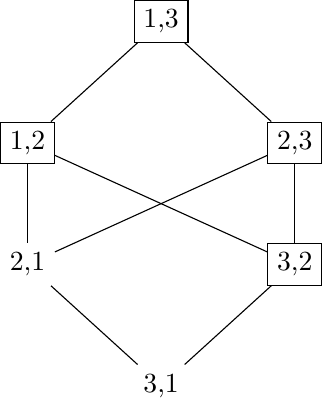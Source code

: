 \documentclass[tikz]{standalone}
\usetikzlibrary{positioning}
\begin{document}
\begin{tikzpicture}
    \node[draw] (13) at (0,0) {1,3};
    \node[draw] (12) [below left=of 13] {1,2};
    \node[draw] (23) [below right=of 13] {2,3};
    \node (21) [below=of 12] {2,1};
    \node[draw] (32) [below=of 23] {3,2};
    \node (31) [below right=of 21] {3,1};

    \foreach \Source/\Target in {%
        13/12,
        13/23,
        12/21,
        12/32,
        23/21,
        23/32,
        21/31,
        32/31%
        }
        \draw (\Source) to (\Target);
\end{tikzpicture}
\end{document}
